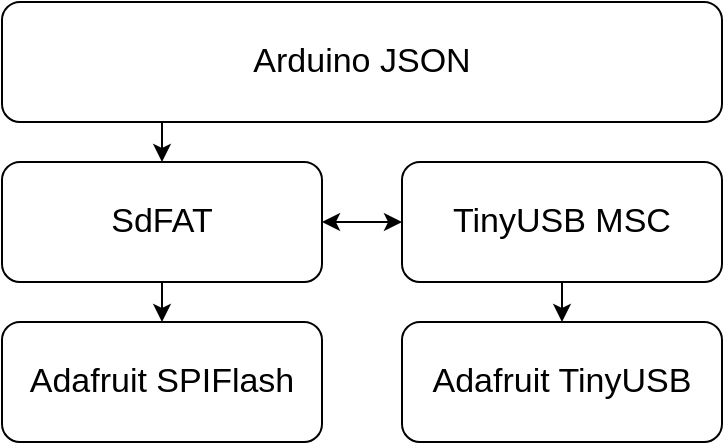 <mxfile version="15.4.1" type="google"><diagram id="BPFysBKVk71ywJ3bFfqz" name="Page-1"><mxGraphModel dx="677" dy="393" grid="1" gridSize="10" guides="1" tooltips="1" connect="1" arrows="1" fold="1" page="1" pageScale="1" pageWidth="850" pageHeight="1100" math="0" shadow="0"><root><mxCell id="0"/><mxCell id="1" parent="0"/><mxCell id="9UGArBcg6TaFk7DWC8g8-1" value="Adafruit SPIFlash" style="rounded=1;whiteSpace=wrap;html=1;fontSize=17;" vertex="1" parent="1"><mxGeometry x="160" y="460" width="160" height="60" as="geometry"/></mxCell><mxCell id="9UGArBcg6TaFk7DWC8g8-6" style="edgeStyle=orthogonalEdgeStyle;rounded=0;orthogonalLoop=1;jettySize=auto;html=1;exitX=0.5;exitY=1;exitDx=0;exitDy=0;entryX=0.5;entryY=0;entryDx=0;entryDy=0;" edge="1" parent="1" source="9UGArBcg6TaFk7DWC8g8-2" target="9UGArBcg6TaFk7DWC8g8-1"><mxGeometry relative="1" as="geometry"/></mxCell><mxCell id="9UGArBcg6TaFk7DWC8g8-9" style="edgeStyle=orthogonalEdgeStyle;rounded=0;orthogonalLoop=1;jettySize=auto;html=1;exitX=1;exitY=0.5;exitDx=0;exitDy=0;entryX=0;entryY=0.5;entryDx=0;entryDy=0;startArrow=classic;startFill=1;" edge="1" parent="1" source="9UGArBcg6TaFk7DWC8g8-2" target="9UGArBcg6TaFk7DWC8g8-4"><mxGeometry relative="1" as="geometry"/></mxCell><mxCell id="9UGArBcg6TaFk7DWC8g8-2" value="SdFAT" style="rounded=1;whiteSpace=wrap;html=1;fontSize=17;" vertex="1" parent="1"><mxGeometry x="160" y="380" width="160" height="60" as="geometry"/></mxCell><mxCell id="9UGArBcg6TaFk7DWC8g8-3" value="Adafruit TinyUSB" style="rounded=1;whiteSpace=wrap;html=1;fontSize=17;" vertex="1" parent="1"><mxGeometry x="360" y="460" width="160" height="60" as="geometry"/></mxCell><mxCell id="9UGArBcg6TaFk7DWC8g8-8" style="edgeStyle=orthogonalEdgeStyle;rounded=0;orthogonalLoop=1;jettySize=auto;html=1;exitX=0.5;exitY=1;exitDx=0;exitDy=0;entryX=0.5;entryY=0;entryDx=0;entryDy=0;" edge="1" parent="1" source="9UGArBcg6TaFk7DWC8g8-4" target="9UGArBcg6TaFk7DWC8g8-3"><mxGeometry relative="1" as="geometry"/></mxCell><mxCell id="9UGArBcg6TaFk7DWC8g8-4" value="TinyUSB MSC" style="rounded=1;whiteSpace=wrap;html=1;fontSize=17;" vertex="1" parent="1"><mxGeometry x="360" y="380" width="160" height="60" as="geometry"/></mxCell><mxCell id="9UGArBcg6TaFk7DWC8g8-7" style="edgeStyle=orthogonalEdgeStyle;rounded=0;orthogonalLoop=1;jettySize=auto;html=1;exitX=0.25;exitY=1;exitDx=0;exitDy=0;entryX=0.5;entryY=0;entryDx=0;entryDy=0;" edge="1" parent="1" source="9UGArBcg6TaFk7DWC8g8-5" target="9UGArBcg6TaFk7DWC8g8-2"><mxGeometry relative="1" as="geometry"/></mxCell><mxCell id="9UGArBcg6TaFk7DWC8g8-5" value="Arduino JSON" style="rounded=1;whiteSpace=wrap;html=1;fontSize=17;" vertex="1" parent="1"><mxGeometry x="160" y="300" width="360" height="60" as="geometry"/></mxCell></root></mxGraphModel></diagram></mxfile>